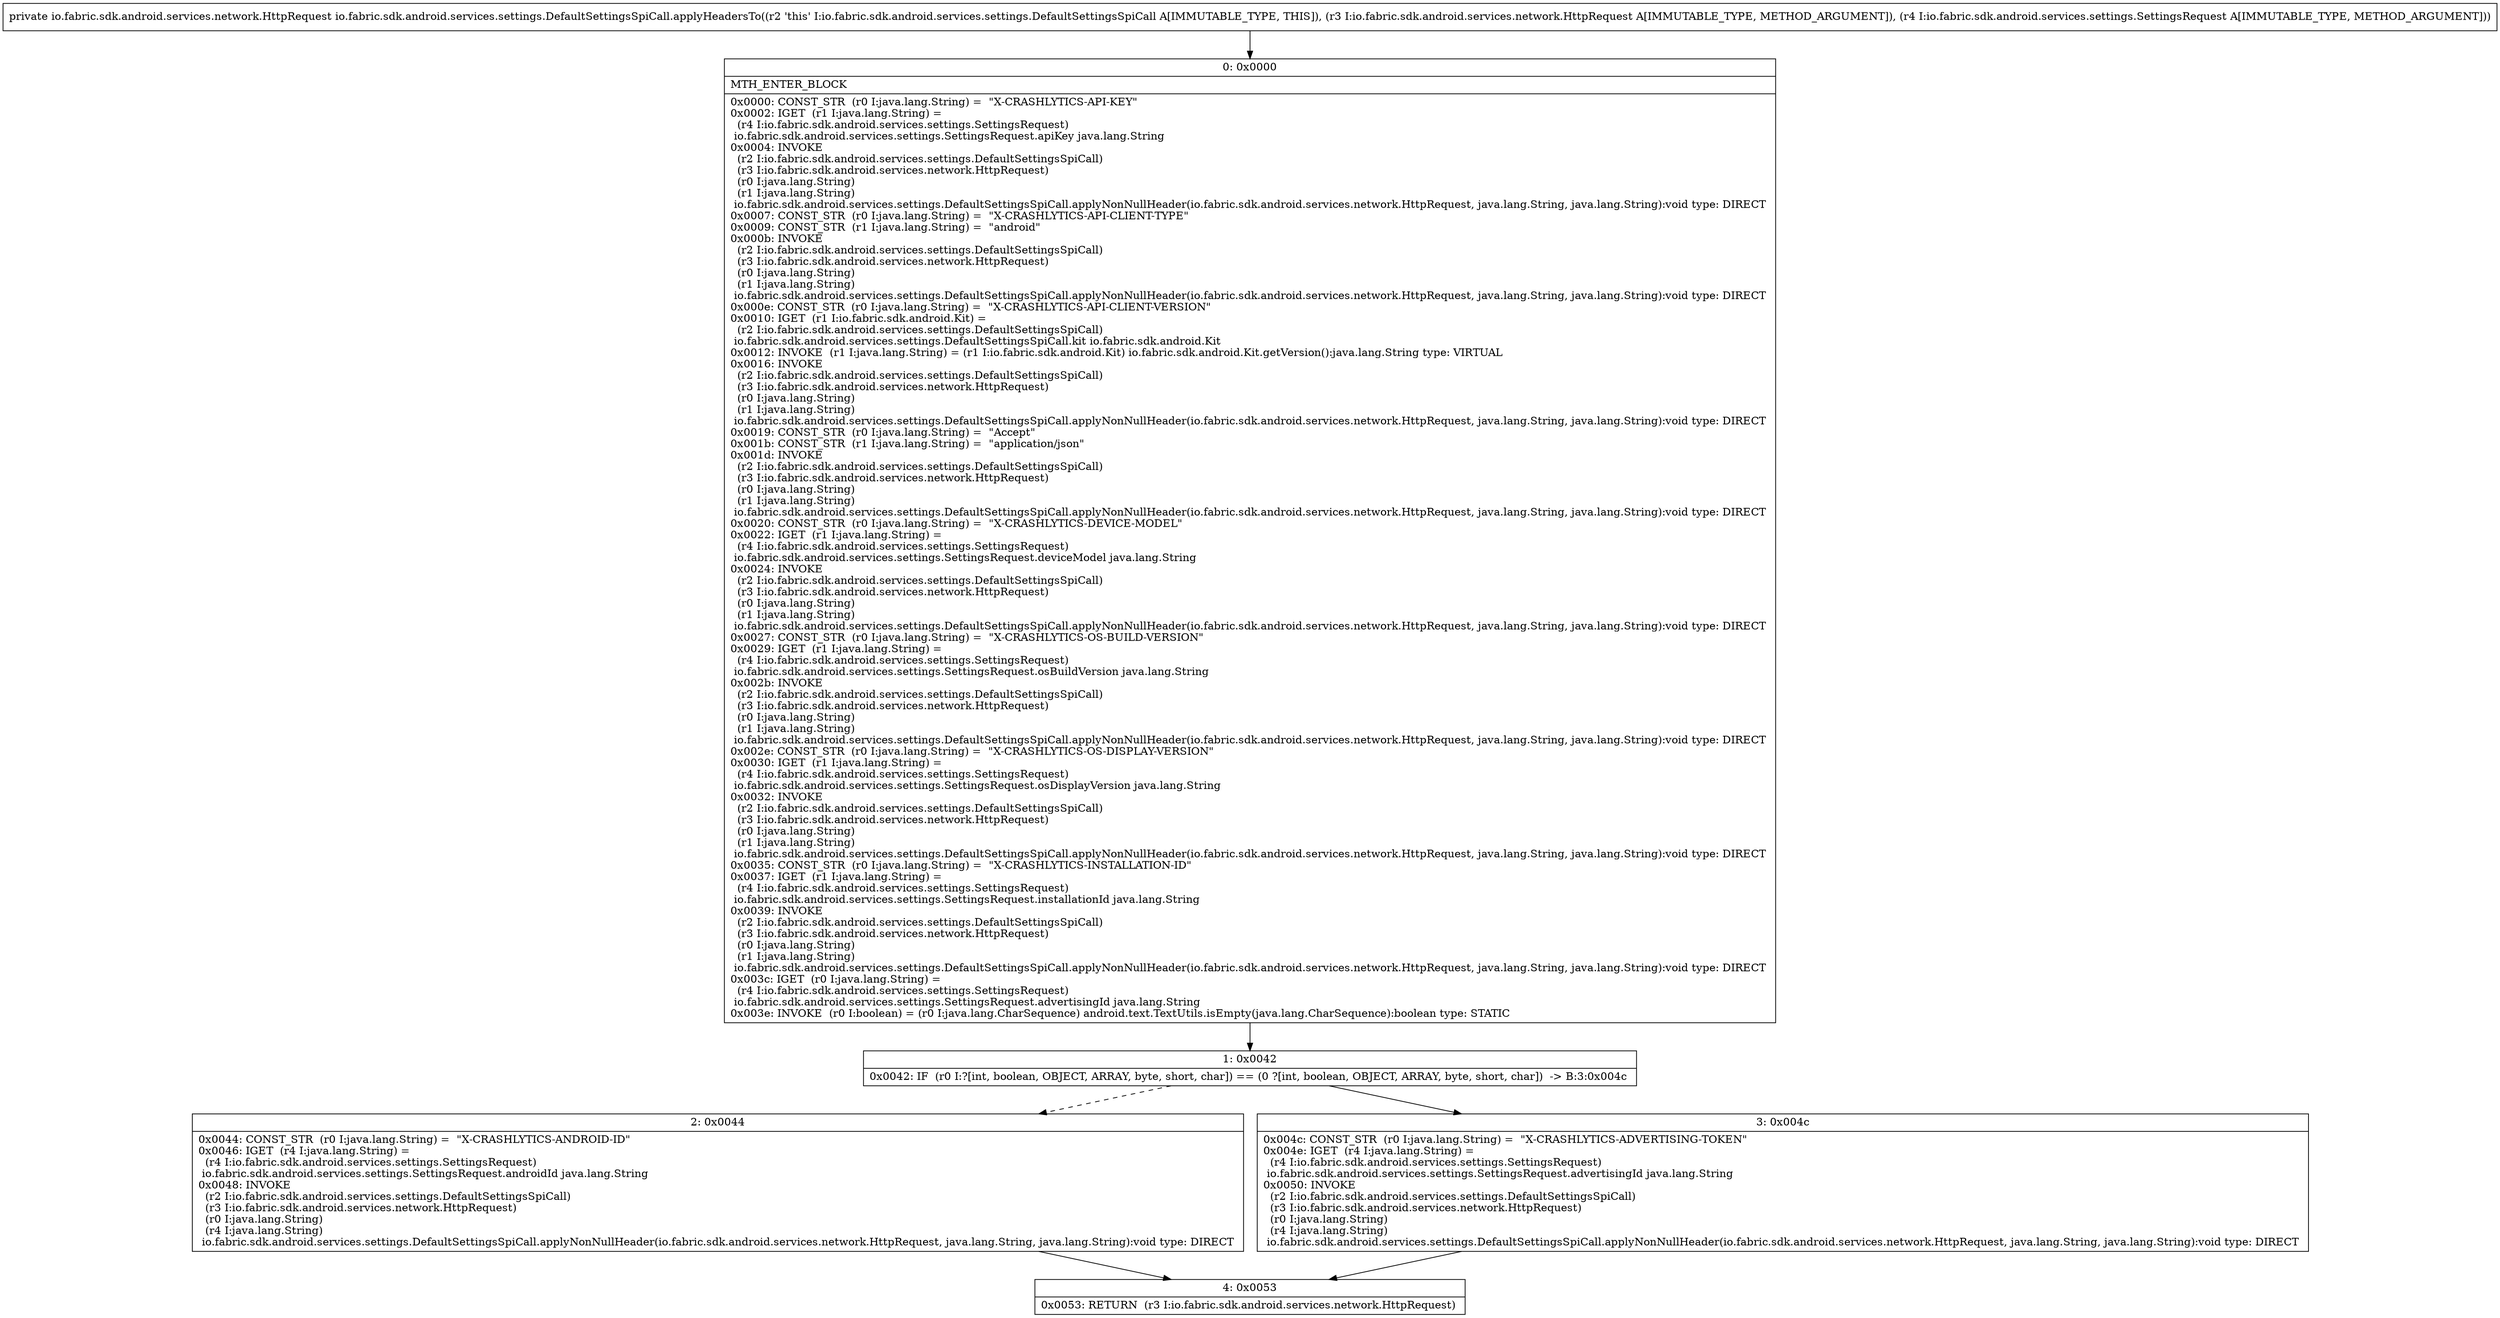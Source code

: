 digraph "CFG forio.fabric.sdk.android.services.settings.DefaultSettingsSpiCall.applyHeadersTo(Lio\/fabric\/sdk\/android\/services\/network\/HttpRequest;Lio\/fabric\/sdk\/android\/services\/settings\/SettingsRequest;)Lio\/fabric\/sdk\/android\/services\/network\/HttpRequest;" {
Node_0 [shape=record,label="{0\:\ 0x0000|MTH_ENTER_BLOCK\l|0x0000: CONST_STR  (r0 I:java.lang.String) =  \"X\-CRASHLYTICS\-API\-KEY\" \l0x0002: IGET  (r1 I:java.lang.String) = \l  (r4 I:io.fabric.sdk.android.services.settings.SettingsRequest)\l io.fabric.sdk.android.services.settings.SettingsRequest.apiKey java.lang.String \l0x0004: INVOKE  \l  (r2 I:io.fabric.sdk.android.services.settings.DefaultSettingsSpiCall)\l  (r3 I:io.fabric.sdk.android.services.network.HttpRequest)\l  (r0 I:java.lang.String)\l  (r1 I:java.lang.String)\l io.fabric.sdk.android.services.settings.DefaultSettingsSpiCall.applyNonNullHeader(io.fabric.sdk.android.services.network.HttpRequest, java.lang.String, java.lang.String):void type: DIRECT \l0x0007: CONST_STR  (r0 I:java.lang.String) =  \"X\-CRASHLYTICS\-API\-CLIENT\-TYPE\" \l0x0009: CONST_STR  (r1 I:java.lang.String) =  \"android\" \l0x000b: INVOKE  \l  (r2 I:io.fabric.sdk.android.services.settings.DefaultSettingsSpiCall)\l  (r3 I:io.fabric.sdk.android.services.network.HttpRequest)\l  (r0 I:java.lang.String)\l  (r1 I:java.lang.String)\l io.fabric.sdk.android.services.settings.DefaultSettingsSpiCall.applyNonNullHeader(io.fabric.sdk.android.services.network.HttpRequest, java.lang.String, java.lang.String):void type: DIRECT \l0x000e: CONST_STR  (r0 I:java.lang.String) =  \"X\-CRASHLYTICS\-API\-CLIENT\-VERSION\" \l0x0010: IGET  (r1 I:io.fabric.sdk.android.Kit) = \l  (r2 I:io.fabric.sdk.android.services.settings.DefaultSettingsSpiCall)\l io.fabric.sdk.android.services.settings.DefaultSettingsSpiCall.kit io.fabric.sdk.android.Kit \l0x0012: INVOKE  (r1 I:java.lang.String) = (r1 I:io.fabric.sdk.android.Kit) io.fabric.sdk.android.Kit.getVersion():java.lang.String type: VIRTUAL \l0x0016: INVOKE  \l  (r2 I:io.fabric.sdk.android.services.settings.DefaultSettingsSpiCall)\l  (r3 I:io.fabric.sdk.android.services.network.HttpRequest)\l  (r0 I:java.lang.String)\l  (r1 I:java.lang.String)\l io.fabric.sdk.android.services.settings.DefaultSettingsSpiCall.applyNonNullHeader(io.fabric.sdk.android.services.network.HttpRequest, java.lang.String, java.lang.String):void type: DIRECT \l0x0019: CONST_STR  (r0 I:java.lang.String) =  \"Accept\" \l0x001b: CONST_STR  (r1 I:java.lang.String) =  \"application\/json\" \l0x001d: INVOKE  \l  (r2 I:io.fabric.sdk.android.services.settings.DefaultSettingsSpiCall)\l  (r3 I:io.fabric.sdk.android.services.network.HttpRequest)\l  (r0 I:java.lang.String)\l  (r1 I:java.lang.String)\l io.fabric.sdk.android.services.settings.DefaultSettingsSpiCall.applyNonNullHeader(io.fabric.sdk.android.services.network.HttpRequest, java.lang.String, java.lang.String):void type: DIRECT \l0x0020: CONST_STR  (r0 I:java.lang.String) =  \"X\-CRASHLYTICS\-DEVICE\-MODEL\" \l0x0022: IGET  (r1 I:java.lang.String) = \l  (r4 I:io.fabric.sdk.android.services.settings.SettingsRequest)\l io.fabric.sdk.android.services.settings.SettingsRequest.deviceModel java.lang.String \l0x0024: INVOKE  \l  (r2 I:io.fabric.sdk.android.services.settings.DefaultSettingsSpiCall)\l  (r3 I:io.fabric.sdk.android.services.network.HttpRequest)\l  (r0 I:java.lang.String)\l  (r1 I:java.lang.String)\l io.fabric.sdk.android.services.settings.DefaultSettingsSpiCall.applyNonNullHeader(io.fabric.sdk.android.services.network.HttpRequest, java.lang.String, java.lang.String):void type: DIRECT \l0x0027: CONST_STR  (r0 I:java.lang.String) =  \"X\-CRASHLYTICS\-OS\-BUILD\-VERSION\" \l0x0029: IGET  (r1 I:java.lang.String) = \l  (r4 I:io.fabric.sdk.android.services.settings.SettingsRequest)\l io.fabric.sdk.android.services.settings.SettingsRequest.osBuildVersion java.lang.String \l0x002b: INVOKE  \l  (r2 I:io.fabric.sdk.android.services.settings.DefaultSettingsSpiCall)\l  (r3 I:io.fabric.sdk.android.services.network.HttpRequest)\l  (r0 I:java.lang.String)\l  (r1 I:java.lang.String)\l io.fabric.sdk.android.services.settings.DefaultSettingsSpiCall.applyNonNullHeader(io.fabric.sdk.android.services.network.HttpRequest, java.lang.String, java.lang.String):void type: DIRECT \l0x002e: CONST_STR  (r0 I:java.lang.String) =  \"X\-CRASHLYTICS\-OS\-DISPLAY\-VERSION\" \l0x0030: IGET  (r1 I:java.lang.String) = \l  (r4 I:io.fabric.sdk.android.services.settings.SettingsRequest)\l io.fabric.sdk.android.services.settings.SettingsRequest.osDisplayVersion java.lang.String \l0x0032: INVOKE  \l  (r2 I:io.fabric.sdk.android.services.settings.DefaultSettingsSpiCall)\l  (r3 I:io.fabric.sdk.android.services.network.HttpRequest)\l  (r0 I:java.lang.String)\l  (r1 I:java.lang.String)\l io.fabric.sdk.android.services.settings.DefaultSettingsSpiCall.applyNonNullHeader(io.fabric.sdk.android.services.network.HttpRequest, java.lang.String, java.lang.String):void type: DIRECT \l0x0035: CONST_STR  (r0 I:java.lang.String) =  \"X\-CRASHLYTICS\-INSTALLATION\-ID\" \l0x0037: IGET  (r1 I:java.lang.String) = \l  (r4 I:io.fabric.sdk.android.services.settings.SettingsRequest)\l io.fabric.sdk.android.services.settings.SettingsRequest.installationId java.lang.String \l0x0039: INVOKE  \l  (r2 I:io.fabric.sdk.android.services.settings.DefaultSettingsSpiCall)\l  (r3 I:io.fabric.sdk.android.services.network.HttpRequest)\l  (r0 I:java.lang.String)\l  (r1 I:java.lang.String)\l io.fabric.sdk.android.services.settings.DefaultSettingsSpiCall.applyNonNullHeader(io.fabric.sdk.android.services.network.HttpRequest, java.lang.String, java.lang.String):void type: DIRECT \l0x003c: IGET  (r0 I:java.lang.String) = \l  (r4 I:io.fabric.sdk.android.services.settings.SettingsRequest)\l io.fabric.sdk.android.services.settings.SettingsRequest.advertisingId java.lang.String \l0x003e: INVOKE  (r0 I:boolean) = (r0 I:java.lang.CharSequence) android.text.TextUtils.isEmpty(java.lang.CharSequence):boolean type: STATIC \l}"];
Node_1 [shape=record,label="{1\:\ 0x0042|0x0042: IF  (r0 I:?[int, boolean, OBJECT, ARRAY, byte, short, char]) == (0 ?[int, boolean, OBJECT, ARRAY, byte, short, char])  \-\> B:3:0x004c \l}"];
Node_2 [shape=record,label="{2\:\ 0x0044|0x0044: CONST_STR  (r0 I:java.lang.String) =  \"X\-CRASHLYTICS\-ANDROID\-ID\" \l0x0046: IGET  (r4 I:java.lang.String) = \l  (r4 I:io.fabric.sdk.android.services.settings.SettingsRequest)\l io.fabric.sdk.android.services.settings.SettingsRequest.androidId java.lang.String \l0x0048: INVOKE  \l  (r2 I:io.fabric.sdk.android.services.settings.DefaultSettingsSpiCall)\l  (r3 I:io.fabric.sdk.android.services.network.HttpRequest)\l  (r0 I:java.lang.String)\l  (r4 I:java.lang.String)\l io.fabric.sdk.android.services.settings.DefaultSettingsSpiCall.applyNonNullHeader(io.fabric.sdk.android.services.network.HttpRequest, java.lang.String, java.lang.String):void type: DIRECT \l}"];
Node_3 [shape=record,label="{3\:\ 0x004c|0x004c: CONST_STR  (r0 I:java.lang.String) =  \"X\-CRASHLYTICS\-ADVERTISING\-TOKEN\" \l0x004e: IGET  (r4 I:java.lang.String) = \l  (r4 I:io.fabric.sdk.android.services.settings.SettingsRequest)\l io.fabric.sdk.android.services.settings.SettingsRequest.advertisingId java.lang.String \l0x0050: INVOKE  \l  (r2 I:io.fabric.sdk.android.services.settings.DefaultSettingsSpiCall)\l  (r3 I:io.fabric.sdk.android.services.network.HttpRequest)\l  (r0 I:java.lang.String)\l  (r4 I:java.lang.String)\l io.fabric.sdk.android.services.settings.DefaultSettingsSpiCall.applyNonNullHeader(io.fabric.sdk.android.services.network.HttpRequest, java.lang.String, java.lang.String):void type: DIRECT \l}"];
Node_4 [shape=record,label="{4\:\ 0x0053|0x0053: RETURN  (r3 I:io.fabric.sdk.android.services.network.HttpRequest) \l}"];
MethodNode[shape=record,label="{private io.fabric.sdk.android.services.network.HttpRequest io.fabric.sdk.android.services.settings.DefaultSettingsSpiCall.applyHeadersTo((r2 'this' I:io.fabric.sdk.android.services.settings.DefaultSettingsSpiCall A[IMMUTABLE_TYPE, THIS]), (r3 I:io.fabric.sdk.android.services.network.HttpRequest A[IMMUTABLE_TYPE, METHOD_ARGUMENT]), (r4 I:io.fabric.sdk.android.services.settings.SettingsRequest A[IMMUTABLE_TYPE, METHOD_ARGUMENT])) }"];
MethodNode -> Node_0;
Node_0 -> Node_1;
Node_1 -> Node_2[style=dashed];
Node_1 -> Node_3;
Node_2 -> Node_4;
Node_3 -> Node_4;
}

